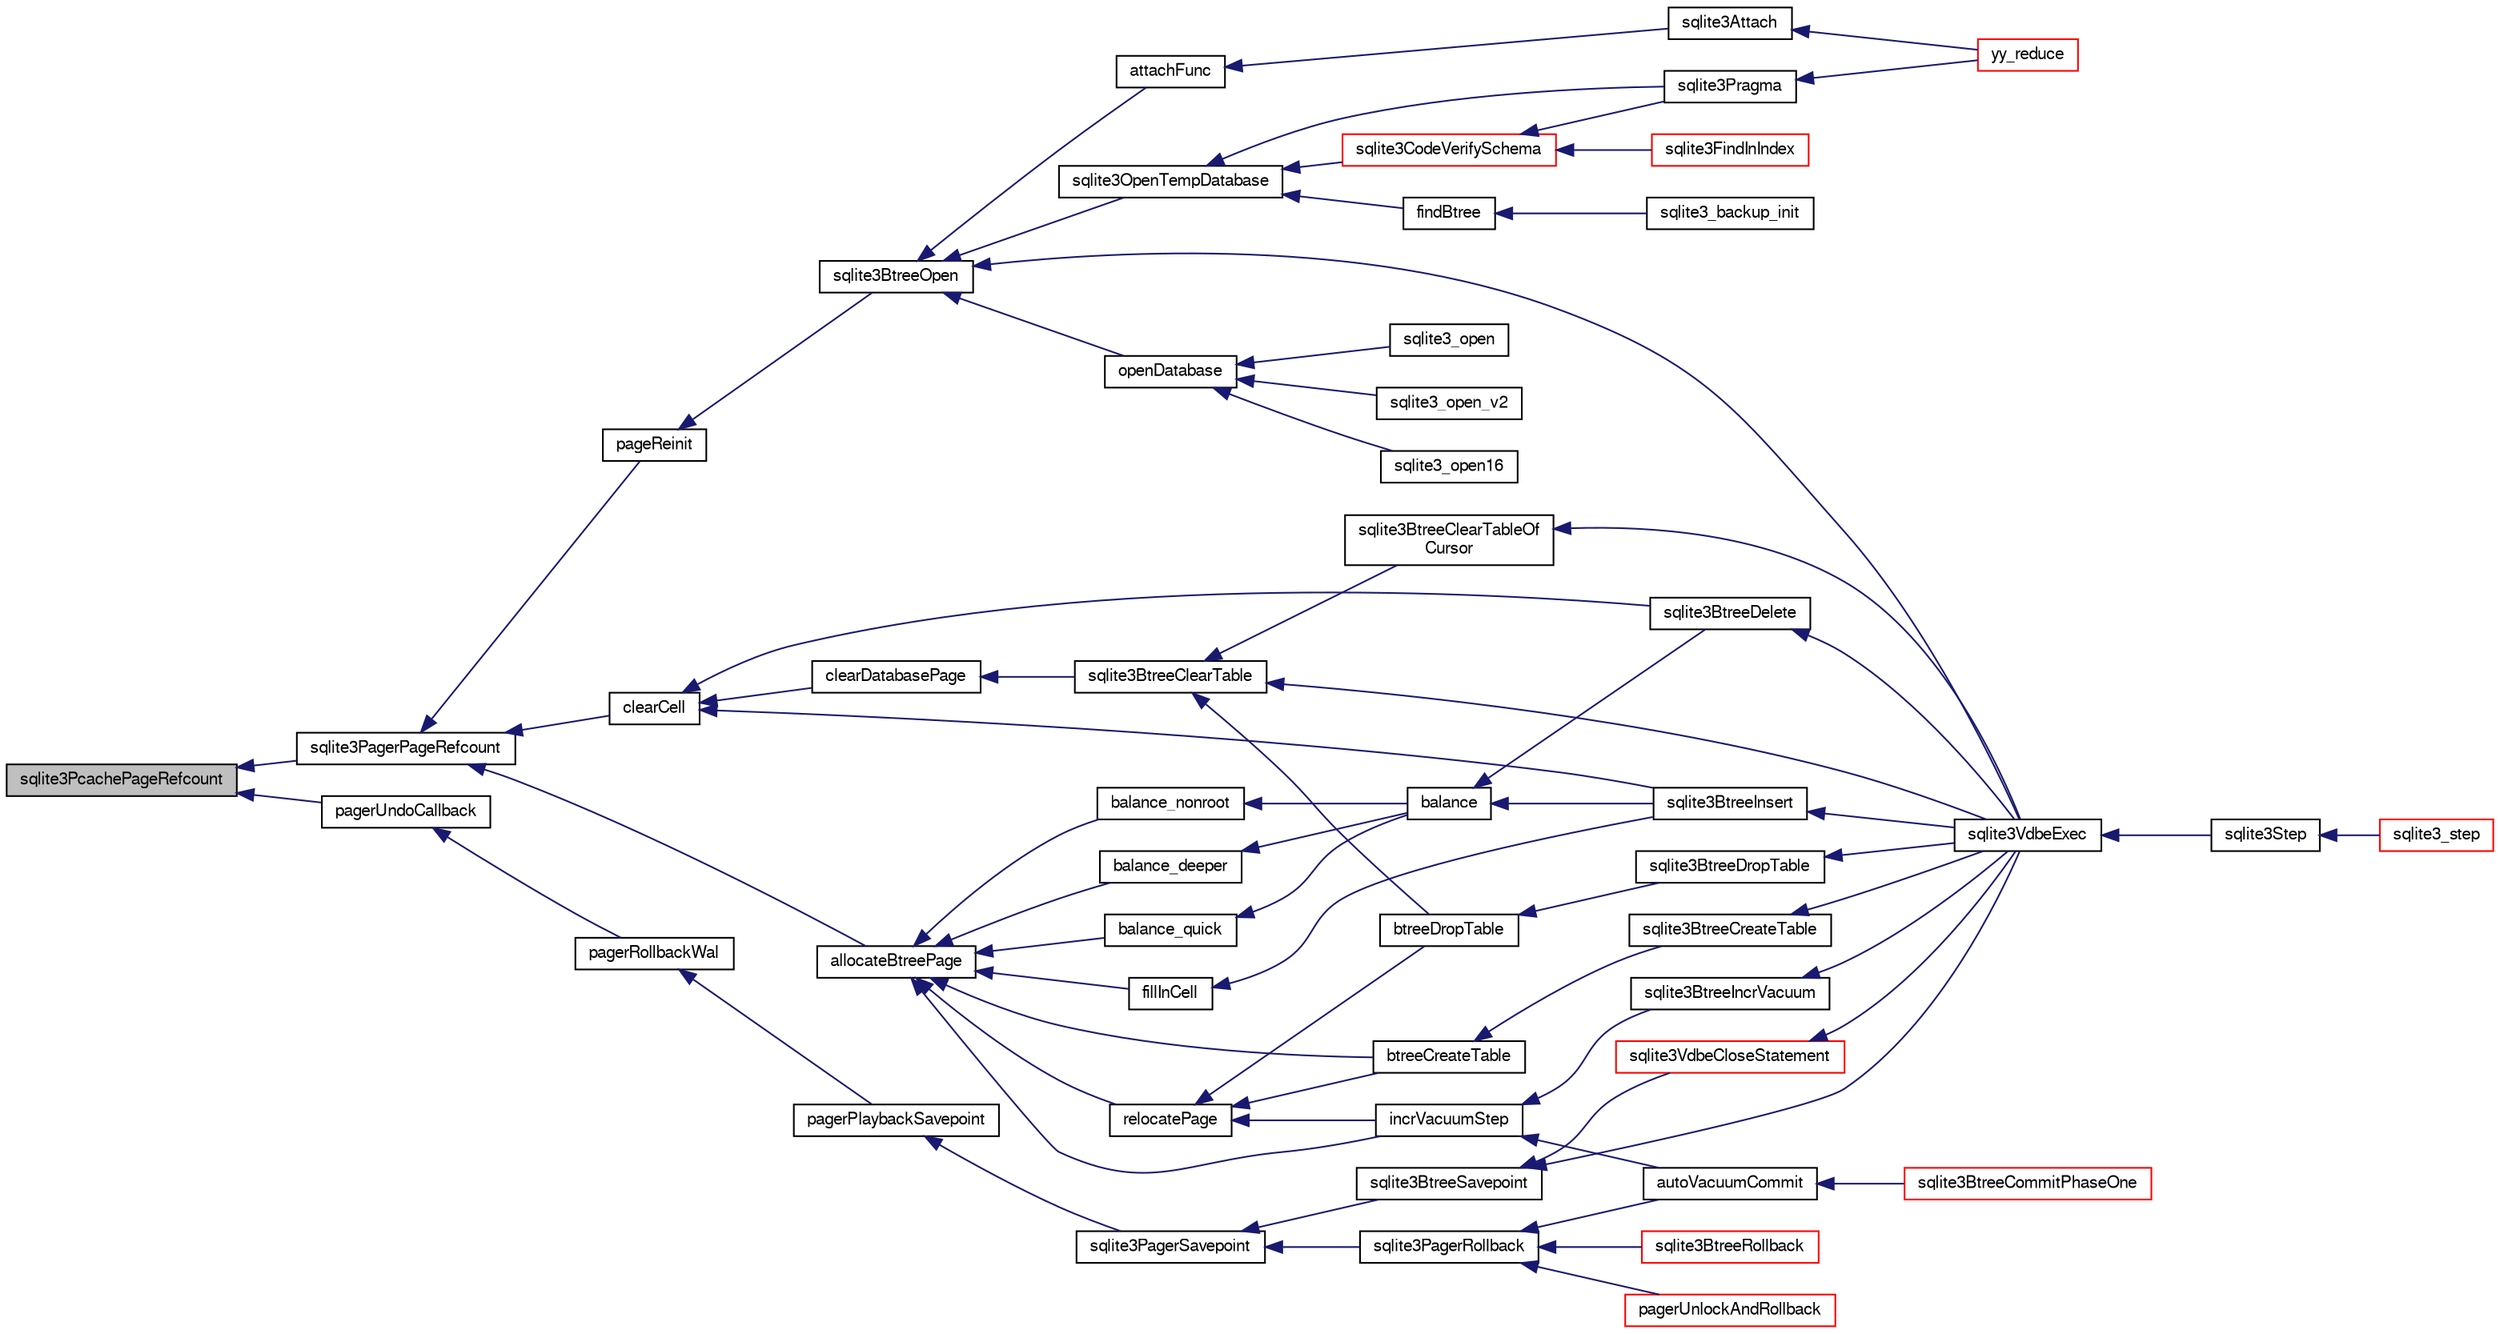 digraph "sqlite3PcachePageRefcount"
{
  edge [fontname="FreeSans",fontsize="10",labelfontname="FreeSans",labelfontsize="10"];
  node [fontname="FreeSans",fontsize="10",shape=record];
  rankdir="LR";
  Node656532 [label="sqlite3PcachePageRefcount",height=0.2,width=0.4,color="black", fillcolor="grey75", style="filled", fontcolor="black"];
  Node656532 -> Node656533 [dir="back",color="midnightblue",fontsize="10",style="solid",fontname="FreeSans"];
  Node656533 [label="pagerUndoCallback",height=0.2,width=0.4,color="black", fillcolor="white", style="filled",URL="$sqlite3_8c.html#aca578b7eaed97dbbc2219eb67e1de24f"];
  Node656533 -> Node656534 [dir="back",color="midnightblue",fontsize="10",style="solid",fontname="FreeSans"];
  Node656534 [label="pagerRollbackWal",height=0.2,width=0.4,color="black", fillcolor="white", style="filled",URL="$sqlite3_8c.html#a80911cae8e3a137646b54d4e3e52147b"];
  Node656534 -> Node656535 [dir="back",color="midnightblue",fontsize="10",style="solid",fontname="FreeSans"];
  Node656535 [label="pagerPlaybackSavepoint",height=0.2,width=0.4,color="black", fillcolor="white", style="filled",URL="$sqlite3_8c.html#aedf76c3b6661c4244cc3e2c5464fd12e"];
  Node656535 -> Node656536 [dir="back",color="midnightblue",fontsize="10",style="solid",fontname="FreeSans"];
  Node656536 [label="sqlite3PagerSavepoint",height=0.2,width=0.4,color="black", fillcolor="white", style="filled",URL="$sqlite3_8c.html#a8b5f1920b6a8b564a47e243868f2c8d4"];
  Node656536 -> Node656537 [dir="back",color="midnightblue",fontsize="10",style="solid",fontname="FreeSans"];
  Node656537 [label="sqlite3PagerRollback",height=0.2,width=0.4,color="black", fillcolor="white", style="filled",URL="$sqlite3_8c.html#afdd2ecbb97b7a716892ff6bd10c7dfd0"];
  Node656537 -> Node656538 [dir="back",color="midnightblue",fontsize="10",style="solid",fontname="FreeSans"];
  Node656538 [label="pagerUnlockAndRollback",height=0.2,width=0.4,color="red", fillcolor="white", style="filled",URL="$sqlite3_8c.html#a02d96b7bf62c3b13ba905d168914518c"];
  Node656537 -> Node656854 [dir="back",color="midnightblue",fontsize="10",style="solid",fontname="FreeSans"];
  Node656854 [label="autoVacuumCommit",height=0.2,width=0.4,color="black", fillcolor="white", style="filled",URL="$sqlite3_8c.html#a809d22c6311135ae3048adf41febaef0"];
  Node656854 -> Node656855 [dir="back",color="midnightblue",fontsize="10",style="solid",fontname="FreeSans"];
  Node656855 [label="sqlite3BtreeCommitPhaseOne",height=0.2,width=0.4,color="red", fillcolor="white", style="filled",URL="$sqlite3_8c.html#ae266cba101e64ad99a166f237532e262"];
  Node656537 -> Node656860 [dir="back",color="midnightblue",fontsize="10",style="solid",fontname="FreeSans"];
  Node656860 [label="sqlite3BtreeRollback",height=0.2,width=0.4,color="red", fillcolor="white", style="filled",URL="$sqlite3_8c.html#a317473acdafdd688385c8954f09de186"];
  Node656536 -> Node656907 [dir="back",color="midnightblue",fontsize="10",style="solid",fontname="FreeSans"];
  Node656907 [label="sqlite3BtreeSavepoint",height=0.2,width=0.4,color="black", fillcolor="white", style="filled",URL="$sqlite3_8c.html#a4580edf7e5192abf64317a3931972115"];
  Node656907 -> Node656908 [dir="back",color="midnightblue",fontsize="10",style="solid",fontname="FreeSans"];
  Node656908 [label="sqlite3VdbeCloseStatement",height=0.2,width=0.4,color="red", fillcolor="white", style="filled",URL="$sqlite3_8c.html#a4c26892e24ee00a0b5ba3bdeaf2d36fa"];
  Node656908 -> Node656541 [dir="back",color="midnightblue",fontsize="10",style="solid",fontname="FreeSans"];
  Node656541 [label="sqlite3VdbeExec",height=0.2,width=0.4,color="black", fillcolor="white", style="filled",URL="$sqlite3_8c.html#a8ce40a614bdc56719c4d642b1e4dfb21"];
  Node656541 -> Node656542 [dir="back",color="midnightblue",fontsize="10",style="solid",fontname="FreeSans"];
  Node656542 [label="sqlite3Step",height=0.2,width=0.4,color="black", fillcolor="white", style="filled",URL="$sqlite3_8c.html#a3f2872e873e2758a4beedad1d5113554"];
  Node656542 -> Node656543 [dir="back",color="midnightblue",fontsize="10",style="solid",fontname="FreeSans"];
  Node656543 [label="sqlite3_step",height=0.2,width=0.4,color="red", fillcolor="white", style="filled",URL="$sqlite3_8h.html#ac1e491ce36b7471eb28387f7d3c74334"];
  Node656907 -> Node656541 [dir="back",color="midnightblue",fontsize="10",style="solid",fontname="FreeSans"];
  Node656532 -> Node656919 [dir="back",color="midnightblue",fontsize="10",style="solid",fontname="FreeSans"];
  Node656919 [label="sqlite3PagerPageRefcount",height=0.2,width=0.4,color="black", fillcolor="white", style="filled",URL="$sqlite3_8c.html#a02362e6744d4431e328d760bef635a19"];
  Node656919 -> Node656920 [dir="back",color="midnightblue",fontsize="10",style="solid",fontname="FreeSans"];
  Node656920 [label="pageReinit",height=0.2,width=0.4,color="black", fillcolor="white", style="filled",URL="$sqlite3_8c.html#aa27cac56390e92c5ef6d566ee7defb59"];
  Node656920 -> Node656540 [dir="back",color="midnightblue",fontsize="10",style="solid",fontname="FreeSans"];
  Node656540 [label="sqlite3BtreeOpen",height=0.2,width=0.4,color="black", fillcolor="white", style="filled",URL="$sqlite3_8c.html#a13dcb44dc34af6ce9d38de9c5aa975f9"];
  Node656540 -> Node656541 [dir="back",color="midnightblue",fontsize="10",style="solid",fontname="FreeSans"];
  Node656540 -> Node656569 [dir="back",color="midnightblue",fontsize="10",style="solid",fontname="FreeSans"];
  Node656569 [label="attachFunc",height=0.2,width=0.4,color="black", fillcolor="white", style="filled",URL="$sqlite3_8c.html#a69cb751a7da501b9a0aa37e0d7c3eaf7"];
  Node656569 -> Node656570 [dir="back",color="midnightblue",fontsize="10",style="solid",fontname="FreeSans"];
  Node656570 [label="sqlite3Attach",height=0.2,width=0.4,color="black", fillcolor="white", style="filled",URL="$sqlite3_8c.html#ae0907fe0b43cc1b4c7e6a16213e8546f"];
  Node656570 -> Node656571 [dir="back",color="midnightblue",fontsize="10",style="solid",fontname="FreeSans"];
  Node656571 [label="yy_reduce",height=0.2,width=0.4,color="red", fillcolor="white", style="filled",URL="$sqlite3_8c.html#a7c419a9b25711c666a9a2449ef377f14"];
  Node656540 -> Node656802 [dir="back",color="midnightblue",fontsize="10",style="solid",fontname="FreeSans"];
  Node656802 [label="sqlite3OpenTempDatabase",height=0.2,width=0.4,color="black", fillcolor="white", style="filled",URL="$sqlite3_8c.html#aaf3088380b731428b72d3b5777f93755"];
  Node656802 -> Node656746 [dir="back",color="midnightblue",fontsize="10",style="solid",fontname="FreeSans"];
  Node656746 [label="findBtree",height=0.2,width=0.4,color="black", fillcolor="white", style="filled",URL="$sqlite3_8c.html#ab4ee5743b77efd7f8832bf0b9315f973"];
  Node656746 -> Node656747 [dir="back",color="midnightblue",fontsize="10",style="solid",fontname="FreeSans"];
  Node656747 [label="sqlite3_backup_init",height=0.2,width=0.4,color="black", fillcolor="white", style="filled",URL="$sqlite3_8h.html#a9c9aa9e8edeb9910d93148a6621c1097"];
  Node656802 -> Node656803 [dir="back",color="midnightblue",fontsize="10",style="solid",fontname="FreeSans"];
  Node656803 [label="sqlite3CodeVerifySchema",height=0.2,width=0.4,color="red", fillcolor="white", style="filled",URL="$sqlite3_8c.html#ad9d8708d96f8416ec59ebf41c57000f9"];
  Node656803 -> Node656622 [dir="back",color="midnightblue",fontsize="10",style="solid",fontname="FreeSans"];
  Node656622 [label="sqlite3FindInIndex",height=0.2,width=0.4,color="red", fillcolor="white", style="filled",URL="$sqlite3_8c.html#af7d8c56ab0231f44bb5f87b3fafeffb2"];
  Node656803 -> Node656619 [dir="back",color="midnightblue",fontsize="10",style="solid",fontname="FreeSans"];
  Node656619 [label="sqlite3Pragma",height=0.2,width=0.4,color="black", fillcolor="white", style="filled",URL="$sqlite3_8c.html#a111391370f58f8e6a6eca51fd34d62ed"];
  Node656619 -> Node656571 [dir="back",color="midnightblue",fontsize="10",style="solid",fontname="FreeSans"];
  Node656802 -> Node656619 [dir="back",color="midnightblue",fontsize="10",style="solid",fontname="FreeSans"];
  Node656540 -> Node656776 [dir="back",color="midnightblue",fontsize="10",style="solid",fontname="FreeSans"];
  Node656776 [label="openDatabase",height=0.2,width=0.4,color="black", fillcolor="white", style="filled",URL="$sqlite3_8c.html#a6a9c3bc3a64234e863413f41db473758"];
  Node656776 -> Node656777 [dir="back",color="midnightblue",fontsize="10",style="solid",fontname="FreeSans"];
  Node656777 [label="sqlite3_open",height=0.2,width=0.4,color="black", fillcolor="white", style="filled",URL="$sqlite3_8h.html#a97ba966ed1acc38409786258268f5f71"];
  Node656776 -> Node656778 [dir="back",color="midnightblue",fontsize="10",style="solid",fontname="FreeSans"];
  Node656778 [label="sqlite3_open_v2",height=0.2,width=0.4,color="black", fillcolor="white", style="filled",URL="$sqlite3_8h.html#a140fe275b6975dc867cea50a65a217c4"];
  Node656776 -> Node656779 [dir="back",color="midnightblue",fontsize="10",style="solid",fontname="FreeSans"];
  Node656779 [label="sqlite3_open16",height=0.2,width=0.4,color="black", fillcolor="white", style="filled",URL="$sqlite3_8h.html#adbc401bb96713f32e553db32f6f3ca33"];
  Node656919 -> Node656873 [dir="back",color="midnightblue",fontsize="10",style="solid",fontname="FreeSans"];
  Node656873 [label="allocateBtreePage",height=0.2,width=0.4,color="black", fillcolor="white", style="filled",URL="$sqlite3_8c.html#ae84ce1103eabfe9455a6a59e6cec4a33"];
  Node656873 -> Node656851 [dir="back",color="midnightblue",fontsize="10",style="solid",fontname="FreeSans"];
  Node656851 [label="relocatePage",height=0.2,width=0.4,color="black", fillcolor="white", style="filled",URL="$sqlite3_8c.html#af8fb5934ff87b02845c89350c57fd2bc"];
  Node656851 -> Node656852 [dir="back",color="midnightblue",fontsize="10",style="solid",fontname="FreeSans"];
  Node656852 [label="incrVacuumStep",height=0.2,width=0.4,color="black", fillcolor="white", style="filled",URL="$sqlite3_8c.html#a68a85130a567f1700dc0907ec9227892"];
  Node656852 -> Node656853 [dir="back",color="midnightblue",fontsize="10",style="solid",fontname="FreeSans"];
  Node656853 [label="sqlite3BtreeIncrVacuum",height=0.2,width=0.4,color="black", fillcolor="white", style="filled",URL="$sqlite3_8c.html#a0b4c98acfd785fc6d5dc5c3237030318"];
  Node656853 -> Node656541 [dir="back",color="midnightblue",fontsize="10",style="solid",fontname="FreeSans"];
  Node656852 -> Node656854 [dir="back",color="midnightblue",fontsize="10",style="solid",fontname="FreeSans"];
  Node656851 -> Node656858 [dir="back",color="midnightblue",fontsize="10",style="solid",fontname="FreeSans"];
  Node656858 [label="btreeCreateTable",height=0.2,width=0.4,color="black", fillcolor="white", style="filled",URL="$sqlite3_8c.html#a48e09eaac366a6b585edd02553872954"];
  Node656858 -> Node656859 [dir="back",color="midnightblue",fontsize="10",style="solid",fontname="FreeSans"];
  Node656859 [label="sqlite3BtreeCreateTable",height=0.2,width=0.4,color="black", fillcolor="white", style="filled",URL="$sqlite3_8c.html#a1a9ef91a0faff12254ec3f58cade3291"];
  Node656859 -> Node656541 [dir="back",color="midnightblue",fontsize="10",style="solid",fontname="FreeSans"];
  Node656851 -> Node656849 [dir="back",color="midnightblue",fontsize="10",style="solid",fontname="FreeSans"];
  Node656849 [label="btreeDropTable",height=0.2,width=0.4,color="black", fillcolor="white", style="filled",URL="$sqlite3_8c.html#abba4061ea34842db278e91f537d2c2ff"];
  Node656849 -> Node656850 [dir="back",color="midnightblue",fontsize="10",style="solid",fontname="FreeSans"];
  Node656850 [label="sqlite3BtreeDropTable",height=0.2,width=0.4,color="black", fillcolor="white", style="filled",URL="$sqlite3_8c.html#a7b9a218bc08d8acfc94b74ea5c47eaa8"];
  Node656850 -> Node656541 [dir="back",color="midnightblue",fontsize="10",style="solid",fontname="FreeSans"];
  Node656873 -> Node656852 [dir="back",color="midnightblue",fontsize="10",style="solid",fontname="FreeSans"];
  Node656873 -> Node656874 [dir="back",color="midnightblue",fontsize="10",style="solid",fontname="FreeSans"];
  Node656874 [label="fillInCell",height=0.2,width=0.4,color="black", fillcolor="white", style="filled",URL="$sqlite3_8c.html#ab66a77004cf93954f2aae7e52a4e51a7"];
  Node656874 -> Node656830 [dir="back",color="midnightblue",fontsize="10",style="solid",fontname="FreeSans"];
  Node656830 [label="sqlite3BtreeInsert",height=0.2,width=0.4,color="black", fillcolor="white", style="filled",URL="$sqlite3_8c.html#aa6c6b68ed28d38984e5fa329794d7f02"];
  Node656830 -> Node656541 [dir="back",color="midnightblue",fontsize="10",style="solid",fontname="FreeSans"];
  Node656873 -> Node656875 [dir="back",color="midnightblue",fontsize="10",style="solid",fontname="FreeSans"];
  Node656875 [label="balance_quick",height=0.2,width=0.4,color="black", fillcolor="white", style="filled",URL="$sqlite3_8c.html#a92f1869a02b8b9196e5ea7ed2e61c328"];
  Node656875 -> Node656845 [dir="back",color="midnightblue",fontsize="10",style="solid",fontname="FreeSans"];
  Node656845 [label="balance",height=0.2,width=0.4,color="black", fillcolor="white", style="filled",URL="$sqlite3_8c.html#a173f7c872fb68ccd3a20440d640b66c7"];
  Node656845 -> Node656830 [dir="back",color="midnightblue",fontsize="10",style="solid",fontname="FreeSans"];
  Node656845 -> Node656833 [dir="back",color="midnightblue",fontsize="10",style="solid",fontname="FreeSans"];
  Node656833 [label="sqlite3BtreeDelete",height=0.2,width=0.4,color="black", fillcolor="white", style="filled",URL="$sqlite3_8c.html#a65c40cd7ec987dbd25392a180f388fe7"];
  Node656833 -> Node656541 [dir="back",color="midnightblue",fontsize="10",style="solid",fontname="FreeSans"];
  Node656873 -> Node656844 [dir="back",color="midnightblue",fontsize="10",style="solid",fontname="FreeSans"];
  Node656844 [label="balance_nonroot",height=0.2,width=0.4,color="black", fillcolor="white", style="filled",URL="$sqlite3_8c.html#a513ba5c0beb3462a4b60064469f1539d"];
  Node656844 -> Node656845 [dir="back",color="midnightblue",fontsize="10",style="solid",fontname="FreeSans"];
  Node656873 -> Node656876 [dir="back",color="midnightblue",fontsize="10",style="solid",fontname="FreeSans"];
  Node656876 [label="balance_deeper",height=0.2,width=0.4,color="black", fillcolor="white", style="filled",URL="$sqlite3_8c.html#af8eafba12a6ebc987cf6ae89f4cce1a8"];
  Node656876 -> Node656845 [dir="back",color="midnightblue",fontsize="10",style="solid",fontname="FreeSans"];
  Node656873 -> Node656858 [dir="back",color="midnightblue",fontsize="10",style="solid",fontname="FreeSans"];
  Node656919 -> Node656872 [dir="back",color="midnightblue",fontsize="10",style="solid",fontname="FreeSans"];
  Node656872 [label="clearCell",height=0.2,width=0.4,color="black", fillcolor="white", style="filled",URL="$sqlite3_8c.html#acde9692b1b53b7e35fa3ee62c01a0341"];
  Node656872 -> Node656830 [dir="back",color="midnightblue",fontsize="10",style="solid",fontname="FreeSans"];
  Node656872 -> Node656833 [dir="back",color="midnightblue",fontsize="10",style="solid",fontname="FreeSans"];
  Node656872 -> Node656846 [dir="back",color="midnightblue",fontsize="10",style="solid",fontname="FreeSans"];
  Node656846 [label="clearDatabasePage",height=0.2,width=0.4,color="black", fillcolor="white", style="filled",URL="$sqlite3_8c.html#aecc3046a56feeeabd3ca93c0685e35d5"];
  Node656846 -> Node656847 [dir="back",color="midnightblue",fontsize="10",style="solid",fontname="FreeSans"];
  Node656847 [label="sqlite3BtreeClearTable",height=0.2,width=0.4,color="black", fillcolor="white", style="filled",URL="$sqlite3_8c.html#ac2fcbee7dcc155d776ecf9d5151f3872"];
  Node656847 -> Node656848 [dir="back",color="midnightblue",fontsize="10",style="solid",fontname="FreeSans"];
  Node656848 [label="sqlite3BtreeClearTableOf\lCursor",height=0.2,width=0.4,color="black", fillcolor="white", style="filled",URL="$sqlite3_8c.html#a31f4ef273f0625b74b993177f5903454"];
  Node656848 -> Node656541 [dir="back",color="midnightblue",fontsize="10",style="solid",fontname="FreeSans"];
  Node656847 -> Node656849 [dir="back",color="midnightblue",fontsize="10",style="solid",fontname="FreeSans"];
  Node656847 -> Node656541 [dir="back",color="midnightblue",fontsize="10",style="solid",fontname="FreeSans"];
}

